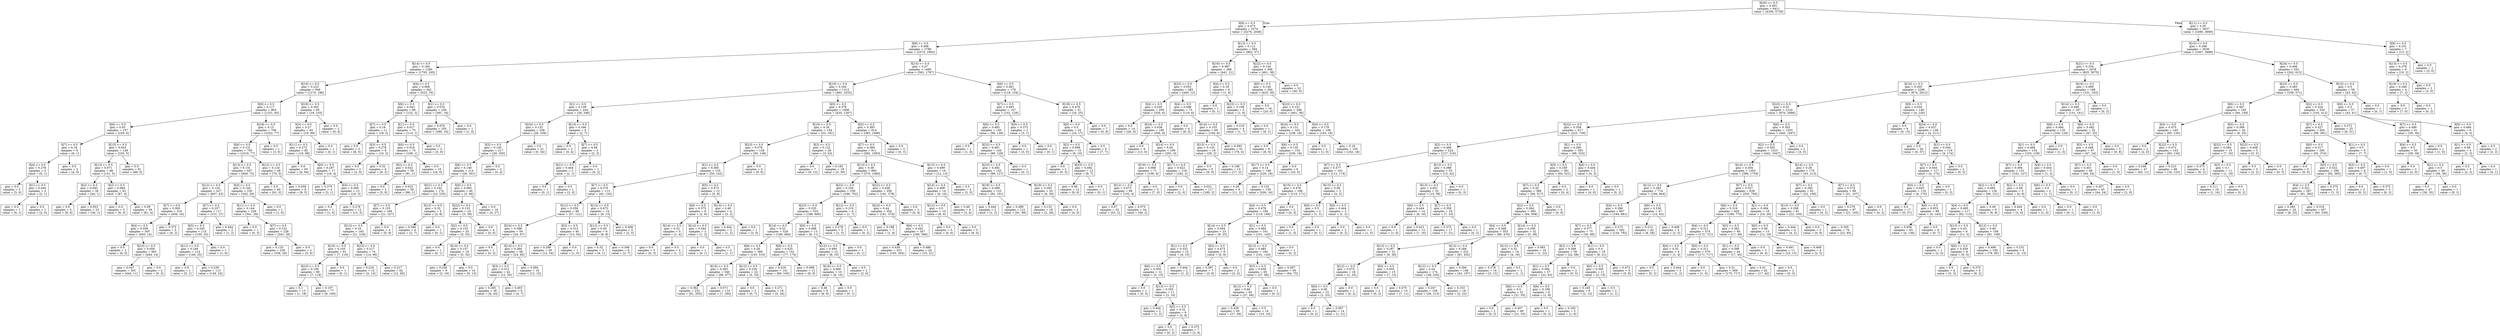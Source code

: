 digraph Tree {
node [shape=box] ;
0 [label="X[20] <= 0.5\ngini = 0.491\nsamples = 6411\nvalue = [4356, 5739]"] ;
1 [label="X[8] <= 0.5\ngini = 0.473\nsamples = 3374\nvalue = [3276, 2049]"] ;
0 -> 1 [labeldistance=2.5, labelangle=45, headlabel="True"] ;
2 [label="X[9] <= 0.5\ngini = 0.496\nsamples = 2780\nvalue = [2374, 1992]"] ;
1 -> 2 ;
3 [label="X[14] <= 0.5\ngini = 0.184\nsamples = 1290\nvalue = [1793, 205]"] ;
2 -> 3 ;
4 [label="X[16] <= 0.5\ngini = 0.223\nsamples = 948\nvalue = [1270, 186]"] ;
3 -> 4 ;
5 [label="X[0] <= 0.5\ngini = 0.117\nsamples = 863\nvalue = [1251, 83]"] ;
4 -> 5 ;
6 [label="X[6] <= 0.5\ngini = 0.05\nsamples = 157\nvalue = [229, 6]"] ;
5 -> 6 ;
7 [label="X[7] <= 0.5\ngini = 0.18\nsamples = 8\nvalue = [9, 1]"] ;
6 -> 7 ;
8 [label="X[4] <= 0.5\ngini = 0.278\nsamples = 5\nvalue = [5, 1]"] ;
7 -> 8 ;
9 [label="gini = 0.0\nsamples = 3\nvalue = [3, 0]"] ;
8 -> 9 ;
10 [label="X[1] <= 0.5\ngini = 0.444\nsamples = 2\nvalue = [2, 1]"] ;
8 -> 10 ;
11 [label="gini = 0.0\nsamples = 1\nvalue = [0, 1]"] ;
10 -> 11 ;
12 [label="gini = 0.0\nsamples = 1\nvalue = [2, 0]"] ;
10 -> 12 ;
13 [label="gini = 0.0\nsamples = 3\nvalue = [4, 0]"] ;
7 -> 13 ;
14 [label="X[15] <= 0.5\ngini = 0.043\nsamples = 149\nvalue = [220, 5]"] ;
6 -> 14 ;
15 [label="X[13] <= 0.5\ngini = 0.071\nsamples = 88\nvalue = [131, 5]"] ;
14 -> 15 ;
16 [label="X[2] <= 0.5\ngini = 0.043\nsamples = 26\nvalue = [44, 1]"] ;
15 -> 16 ;
17 [label="gini = 0.0\nsamples = 3\nvalue = [8, 0]"] ;
16 -> 17 ;
18 [label="gini = 0.053\nsamples = 23\nvalue = [36, 1]"] ;
16 -> 18 ;
19 [label="X[2] <= 0.5\ngini = 0.084\nsamples = 62\nvalue = [87, 4]"] ;
15 -> 19 ;
20 [label="gini = 0.0\nsamples = 3\nvalue = [6, 0]"] ;
19 -> 20 ;
21 [label="gini = 0.09\nsamples = 59\nvalue = [81, 4]"] ;
19 -> 21 ;
22 [label="gini = 0.0\nsamples = 61\nvalue = [89, 0]"] ;
14 -> 22 ;
23 [label="X[18] <= 0.5\ngini = 0.13\nsamples = 706\nvalue = [1022, 77]"] ;
5 -> 23 ;
24 [label="X[6] <= 0.5\ngini = 0.131\nsamples = 705\nvalue = [1019, 77]"] ;
23 -> 24 ;
25 [label="X[13] <= 0.5\ngini = 0.131\nsamples = 657\nvalue = [949, 72]"] ;
24 -> 25 ;
26 [label="X[12] <= 0.5\ngini = 0.124\nsamples = 427\nvalue = [607, 43]"] ;
25 -> 26 ;
27 [label="X[7] <= 0.5\ngini = 0.065\nsamples = 310\nvalue = [456, 16]"] ;
26 -> 27 ;
28 [label="X[4] <= 0.5\ngini = 0.059\nsamples = 305\nvalue = [450, 14]"] ;
27 -> 28 ;
29 [label="gini = 0.0\nsamples = 2\nvalue = [6, 0]"] ;
28 -> 29 ;
30 [label="X[10] <= 0.5\ngini = 0.059\nsamples = 303\nvalue = [444, 14]"] ;
28 -> 30 ;
31 [label="gini = 0.047\nsamples = 301\nvalue = [444, 11]"] ;
30 -> 31 ;
32 [label="gini = 0.0\nsamples = 2\nvalue = [0, 3]"] ;
30 -> 32 ;
33 [label="gini = 0.375\nsamples = 5\nvalue = [6, 2]"] ;
27 -> 33 ;
34 [label="X[7] <= 0.5\ngini = 0.257\nsamples = 117\nvalue = [151, 27]"] ;
26 -> 34 ;
35 [label="X[5] <= 0.5\ngini = 0.245\nsamples = 115\nvalue = [150, 25]"] ;
34 -> 35 ;
36 [label="X[11] <= 0.5\ngini = 0.246\nsamples = 114\nvalue = [149, 25]"] ;
35 -> 36 ;
37 [label="gini = 0.0\nsamples = 1\nvalue = [0, 1]"] ;
36 -> 37 ;
38 [label="gini = 0.239\nsamples = 113\nvalue = [149, 24]"] ;
36 -> 38 ;
39 [label="gini = 0.0\nsamples = 1\nvalue = [1, 0]"] ;
35 -> 39 ;
40 [label="gini = 0.444\nsamples = 2\nvalue = [1, 2]"] ;
34 -> 40 ;
41 [label="X[5] <= 0.5\ngini = 0.144\nsamples = 230\nvalue = [342, 29]"] ;
25 -> 41 ;
42 [label="X[11] <= 0.5\ngini = 0.144\nsamples = 229\nvalue = [341, 29]"] ;
41 -> 42 ;
43 [label="gini = 0.0\nsamples = 1\nvalue = [0, 3]"] ;
42 -> 43 ;
44 [label="X[7] <= 0.5\ngini = 0.132\nsamples = 228\nvalue = [341, 26]"] ;
42 -> 44 ;
45 [label="gini = 0.133\nsamples = 226\nvalue = [336, 26]"] ;
44 -> 45 ;
46 [label="gini = 0.0\nsamples = 2\nvalue = [5, 0]"] ;
44 -> 46 ;
47 [label="gini = 0.0\nsamples = 1\nvalue = [1, 0]"] ;
41 -> 47 ;
48 [label="X[12] <= 0.5\ngini = 0.124\nsamples = 48\nvalue = [70, 5]"] ;
24 -> 48 ;
49 [label="gini = 0.0\nsamples = 40\nvalue = [61, 0]"] ;
48 -> 49 ;
50 [label="gini = 0.459\nsamples = 8\nvalue = [9, 5]"] ;
48 -> 50 ;
51 [label="gini = 0.0\nsamples = 1\nvalue = [3, 0]"] ;
23 -> 51 ;
52 [label="X[18] <= 0.5\ngini = 0.263\nsamples = 85\nvalue = [19, 103]"] ;
4 -> 52 ;
53 [label="X[3] <= 0.5\ngini = 0.27\nsamples = 83\nvalue = [19, 99]"] ;
52 -> 53 ;
54 [label="X[11] <= 0.5\ngini = 0.272\nsamples = 82\nvalue = [19, 98]"] ;
53 -> 54 ;
55 [label="gini = 0.0\nsamples = 65\nvalue = [0, 94]"] ;
54 -> 55 ;
56 [label="X[0] <= 0.5\ngini = 0.287\nsamples = 17\nvalue = [19, 4]"] ;
54 -> 56 ;
57 [label="gini = 0.375\nsamples = 4\nvalue = [3, 1]"] ;
56 -> 57 ;
58 [label="X[4] <= 0.5\ngini = 0.266\nsamples = 13\nvalue = [16, 3]"] ;
56 -> 58 ;
59 [label="gini = 0.0\nsamples = 1\nvalue = [1, 0]"] ;
58 -> 59 ;
60 [label="gini = 0.278\nsamples = 12\nvalue = [15, 3]"] ;
58 -> 60 ;
61 [label="gini = 0.0\nsamples = 1\nvalue = [0, 1]"] ;
53 -> 61 ;
62 [label="gini = 0.0\nsamples = 2\nvalue = [0, 4]"] ;
52 -> 62 ;
63 [label="X[4] <= 0.5\ngini = 0.068\nsamples = 342\nvalue = [523, 19]"] ;
3 -> 63 ;
64 [label="X[6] <= 0.5\ngini = 0.043\nsamples = 86\nvalue = [132, 3]"] ;
63 -> 64 ;
65 [label="X[7] <= 0.5\ngini = 0.18\nsamples = 11\nvalue = [18, 2]"] ;
64 -> 65 ;
66 [label="gini = 0.0\nsamples = 3\nvalue = [8, 0]"] ;
65 -> 66 ;
67 [label="X[3] <= 0.5\ngini = 0.278\nsamples = 8\nvalue = [10, 2]"] ;
65 -> 67 ;
68 [label="gini = 0.0\nsamples = 2\nvalue = [2, 0]"] ;
67 -> 68 ;
69 [label="gini = 0.32\nsamples = 6\nvalue = [8, 2]"] ;
67 -> 69 ;
70 [label="X[1] <= 0.5\ngini = 0.017\nsamples = 75\nvalue = [114, 1]"] ;
64 -> 70 ;
71 [label="X[0] <= 0.5\ngini = 0.018\nsamples = 73\nvalue = [109, 1]"] ;
70 -> 71 ;
72 [label="X[2] <= 0.5\ngini = 0.022\nsamples = 58\nvalue = [91, 1]"] ;
71 -> 72 ;
73 [label="gini = 0.0\nsamples = 2\nvalue = [5, 0]"] ;
72 -> 73 ;
74 [label="gini = 0.023\nsamples = 56\nvalue = [86, 1]"] ;
72 -> 74 ;
75 [label="gini = 0.0\nsamples = 15\nvalue = [18, 0]"] ;
71 -> 75 ;
76 [label="gini = 0.0\nsamples = 2\nvalue = [5, 0]"] ;
70 -> 76 ;
77 [label="X[1] <= 0.5\ngini = 0.076\nsamples = 256\nvalue = [391, 16]"] ;
63 -> 77 ;
78 [label="gini = 0.076\nsamples = 255\nvalue = [390, 16]"] ;
77 -> 78 ;
79 [label="gini = 0.0\nsamples = 1\nvalue = [1, 0]"] ;
77 -> 79 ;
80 [label="X[15] <= 0.5\ngini = 0.37\nsamples = 1490\nvalue = [581, 1787]"] ;
2 -> 80 ;
81 [label="X[19] <= 0.5\ngini = 0.344\nsamples = 1312\nvalue = [463, 1633]"] ;
80 -> 81 ;
82 [label="X[1] <= 0.5\ngini = 0.139\nsamples = 244\nvalue = [28, 346]"] ;
81 -> 82 ;
83 [label="X[24] <= 0.5\ngini = 0.132\nsamples = 238\nvalue = [26, 339]"] ;
82 -> 83 ;
84 [label="X[5] <= 0.5\ngini = 0.145\nsamples = 217\nvalue = [26, 305]"] ;
83 -> 84 ;
85 [label="X[6] <= 0.5\ngini = 0.146\nsamples = 214\nvalue = [26, 301]"] ;
84 -> 85 ;
86 [label="X[21] <= 0.5\ngini = 0.162\nsamples = 174\nvalue = [23, 235]"] ;
85 -> 86 ;
87 [label="X[7] <= 0.5\ngini = 0.155\nsamples = 169\nvalue = [21, 227]"] ;
86 -> 87 ;
88 [label="X[13] <= 0.5\ngini = 0.16\nsamples = 165\nvalue = [21, 218]"] ;
87 -> 88 ;
89 [label="X[16] <= 0.5\ngini = 0.105\nsamples = 91\nvalue = [7, 119]"] ;
88 -> 89 ;
90 [label="X[23] <= 0.5\ngini = 0.106\nsamples = 90\nvalue = [7, 118]"] ;
89 -> 90 ;
91 [label="gini = 0.1\nsamples = 13\nvalue = [1, 18]"] ;
90 -> 91 ;
92 [label="gini = 0.107\nsamples = 77\nvalue = [6, 100]"] ;
90 -> 92 ;
93 [label="gini = 0.0\nsamples = 1\nvalue = [0, 1]"] ;
89 -> 93 ;
94 [label="X[23] <= 0.5\ngini = 0.217\nsamples = 74\nvalue = [14, 99]"] ;
88 -> 94 ;
95 [label="gini = 0.219\nsamples = 12\nvalue = [2, 14]"] ;
94 -> 95 ;
96 [label="gini = 0.217\nsamples = 62\nvalue = [12, 85]"] ;
94 -> 96 ;
97 [label="gini = 0.0\nsamples = 4\nvalue = [0, 9]"] ;
87 -> 97 ;
98 [label="X[13] <= 0.5\ngini = 0.32\nsamples = 5\nvalue = [2, 8]"] ;
86 -> 98 ;
99 [label="gini = 0.346\nsamples = 4\nvalue = [2, 7]"] ;
98 -> 99 ;
100 [label="gini = 0.0\nsamples = 1\nvalue = [0, 1]"] ;
98 -> 100 ;
101 [label="X[0] <= 0.5\ngini = 0.083\nsamples = 40\nvalue = [3, 66]"] ;
85 -> 101 ;
102 [label="X[22] <= 0.5\ngini = 0.133\nsamples = 24\nvalue = [3, 39]"] ;
101 -> 102 ;
103 [label="X[2] <= 0.5\ngini = 0.153\nsamples = 20\nvalue = [3, 33]"] ;
102 -> 103 ;
104 [label="gini = 0.0\nsamples = 1\nvalue = [0, 1]"] ;
103 -> 104 ;
105 [label="X[14] <= 0.5\ngini = 0.157\nsamples = 19\nvalue = [3, 32]"] ;
103 -> 105 ;
106 [label="gini = 0.236\nsamples = 9\nvalue = [3, 19]"] ;
105 -> 106 ;
107 [label="gini = 0.0\nsamples = 10\nvalue = [0, 13]"] ;
105 -> 107 ;
108 [label="gini = 0.0\nsamples = 4\nvalue = [0, 6]"] ;
102 -> 108 ;
109 [label="gini = 0.0\nsamples = 16\nvalue = [0, 27]"] ;
101 -> 109 ;
110 [label="gini = 0.0\nsamples = 3\nvalue = [0, 4]"] ;
84 -> 110 ;
111 [label="gini = 0.0\nsamples = 21\nvalue = [0, 34]"] ;
83 -> 111 ;
112 [label="X[13] <= 0.5\ngini = 0.346\nsamples = 6\nvalue = [2, 7]"] ;
82 -> 112 ;
113 [label="gini = 0.0\nsamples = 3\nvalue = [0, 4]"] ;
112 -> 113 ;
114 [label="X[7] <= 0.5\ngini = 0.48\nsamples = 3\nvalue = [2, 3]"] ;
112 -> 114 ;
115 [label="X[21] <= 0.5\ngini = 0.444\nsamples = 2\nvalue = [2, 1]"] ;
114 -> 115 ;
116 [label="gini = 0.0\nsamples = 1\nvalue = [0, 1]"] ;
115 -> 116 ;
117 [label="gini = 0.0\nsamples = 1\nvalue = [2, 0]"] ;
115 -> 117 ;
118 [label="gini = 0.0\nsamples = 1\nvalue = [0, 2]"] ;
114 -> 118 ;
119 [label="X[0] <= 0.5\ngini = 0.378\nsamples = 1068\nvalue = [435, 1287]"] ;
81 -> 119 ;
120 [label="X[16] <= 0.5\ngini = 0.34\nsamples = 154\nvalue = [53, 191]"] ;
119 -> 120 ;
121 [label="X[23] <= 0.5\ngini = 0.378\nsamples = 128\nvalue = [50, 148]"] ;
120 -> 121 ;
122 [label="X[1] <= 0.5\ngini = 0.385\nsamples = 125\nvalue = [50, 142]"] ;
121 -> 122 ;
123 [label="X[7] <= 0.5\ngini = 0.376\nsamples = 113\nvalue = [45, 134]"] ;
122 -> 123 ;
124 [label="X[12] <= 0.5\ngini = 0.359\nsamples = 99\nvalue = [37, 121]"] ;
123 -> 124 ;
125 [label="X[24] <= 0.5\ngini = 0.388\nsamples = 59\nvalue = [24, 67]"] ;
124 -> 125 ;
126 [label="gini = 0.0\nsamples = 1\nvalue = [0, 2]"] ;
125 -> 126 ;
127 [label="X[14] <= 0.5\ngini = 0.394\nsamples = 58\nvalue = [24, 65]"] ;
125 -> 127 ;
128 [label="X[3] <= 0.5\ngini = 0.312\nsamples = 42\nvalue = [12, 50]"] ;
127 -> 128 ;
129 [label="gini = 0.265\nsamples = 36\nvalue = [8, 43]"] ;
128 -> 129 ;
130 [label="gini = 0.463\nsamples = 6\nvalue = [4, 7]"] ;
128 -> 130 ;
131 [label="gini = 0.494\nsamples = 16\nvalue = [12, 15]"] ;
127 -> 131 ;
132 [label="X[3] <= 0.5\ngini = 0.313\nsamples = 40\nvalue = [13, 54]"] ;
124 -> 132 ;
133 [label="gini = 0.298\nsamples = 39\nvalue = [12, 54]"] ;
132 -> 133 ;
134 [label="gini = 0.0\nsamples = 1\nvalue = [1, 0]"] ;
132 -> 134 ;
135 [label="X[13] <= 0.5\ngini = 0.472\nsamples = 14\nvalue = [8, 13]"] ;
123 -> 135 ;
136 [label="X[12] <= 0.5\ngini = 0.49\nsamples = 9\nvalue = [6, 8]"] ;
135 -> 136 ;
137 [label="gini = 0.32\nsamples = 3\nvalue = [4, 1]"] ;
136 -> 137 ;
138 [label="gini = 0.346\nsamples = 6\nvalue = [2, 7]"] ;
136 -> 138 ;
139 [label="gini = 0.408\nsamples = 5\nvalue = [2, 5]"] ;
135 -> 139 ;
140 [label="X[5] <= 0.5\ngini = 0.473\nsamples = 12\nvalue = [5, 8]"] ;
122 -> 140 ;
141 [label="X[6] <= 0.5\ngini = 0.375\nsamples = 8\nvalue = [2, 6]"] ;
140 -> 141 ;
142 [label="X[14] <= 0.5\ngini = 0.32\nsamples = 5\nvalue = [1, 4]"] ;
141 -> 142 ;
143 [label="gini = 0.0\nsamples = 3\nvalue = [0, 3]"] ;
142 -> 143 ;
144 [label="gini = 0.5\nsamples = 2\nvalue = [1, 1]"] ;
142 -> 144 ;
145 [label="X[14] <= 0.5\ngini = 0.444\nsamples = 3\nvalue = [1, 2]"] ;
141 -> 145 ;
146 [label="gini = 0.0\nsamples = 1\nvalue = [0, 1]"] ;
145 -> 146 ;
147 [label="gini = 0.5\nsamples = 2\nvalue = [1, 1]"] ;
145 -> 147 ;
148 [label="X[13] <= 0.5\ngini = 0.48\nsamples = 4\nvalue = [3, 2]"] ;
140 -> 148 ;
149 [label="gini = 0.444\nsamples = 3\nvalue = [1, 2]"] ;
148 -> 149 ;
150 [label="gini = 0.0\nsamples = 1\nvalue = [2, 0]"] ;
148 -> 150 ;
151 [label="gini = 0.0\nsamples = 3\nvalue = [0, 6]"] ;
121 -> 151 ;
152 [label="X[2] <= 0.5\ngini = 0.122\nsamples = 26\nvalue = [3, 43]"] ;
120 -> 152 ;
153 [label="gini = 0.0\nsamples = 7\nvalue = [0, 13]"] ;
152 -> 153 ;
154 [label="gini = 0.165\nsamples = 19\nvalue = [3, 30]"] ;
152 -> 154 ;
155 [label="X[5] <= 0.5\ngini = 0.383\nsamples = 914\nvalue = [382, 1096]"] ;
119 -> 155 ;
156 [label="X[7] <= 0.5\ngini = 0.384\nsamples = 911\nvalue = [382, 1093]"] ;
155 -> 156 ;
157 [label="X[13] <= 0.5\ngini = 0.38\nsamples = 895\nvalue = [370, 1080]"] ;
156 -> 157 ;
158 [label="X[22] <= 0.5\ngini = 0.334\nsamples = 539\nvalue = [189, 702]"] ;
157 -> 158 ;
159 [label="X[23] <= 0.5\ngini = 0.335\nsamples = 533\nvalue = [188, 695]"] ;
158 -> 159 ;
160 [label="X[14] <= 0.5\ngini = 0.33\nsamples = 520\nvalue = [180, 684]"] ;
159 -> 160 ;
161 [label="X[6] <= 0.5\ngini = 0.28\nsamples = 368\nvalue = [103, 510]"] ;
160 -> 161 ;
162 [label="X[16] <= 0.5\ngini = 0.283\nsamples = 346\nvalue = [98, 477]"] ;
161 -> 162 ;
163 [label="gini = 0.362\nsamples = 232\nvalue = [91, 293]"] ;
162 -> 163 ;
164 [label="gini = 0.071\nsamples = 114\nvalue = [7, 184]"] ;
162 -> 164 ;
165 [label="X[12] <= 0.5\ngini = 0.229\nsamples = 22\nvalue = [5, 33]"] ;
161 -> 165 ;
166 [label="gini = 0.0\nsamples = 3\nvalue = [0, 7]"] ;
165 -> 166 ;
167 [label="gini = 0.271\nsamples = 19\nvalue = [5, 26]"] ;
165 -> 167 ;
168 [label="X[6] <= 0.5\ngini = 0.425\nsamples = 152\nvalue = [77, 174]"] ;
160 -> 168 ;
169 [label="gini = 0.416\nsamples = 141\nvalue = [69, 165]"] ;
168 -> 169 ;
170 [label="gini = 0.498\nsamples = 11\nvalue = [8, 9]"] ;
168 -> 170 ;
171 [label="X[6] <= 0.5\ngini = 0.488\nsamples = 13\nvalue = [8, 11]"] ;
159 -> 171 ;
172 [label="X[12] <= 0.5\ngini = 0.494\nsamples = 12\nvalue = [8, 10]"] ;
171 -> 172 ;
173 [label="X[16] <= 0.5\ngini = 0.469\nsamples = 10\nvalue = [6, 10]"] ;
172 -> 173 ;
174 [label="gini = 0.48\nsamples = 9\nvalue = [6, 9]"] ;
173 -> 174 ;
175 [label="gini = 0.0\nsamples = 1\nvalue = [0, 1]"] ;
173 -> 175 ;
176 [label="gini = 0.0\nsamples = 2\nvalue = [2, 0]"] ;
172 -> 176 ;
177 [label="gini = 0.0\nsamples = 1\nvalue = [0, 1]"] ;
171 -> 177 ;
178 [label="X[12] <= 0.5\ngini = 0.219\nsamples = 6\nvalue = [1, 7]"] ;
158 -> 178 ;
179 [label="gini = 0.278\nsamples = 5\nvalue = [1, 5]"] ;
178 -> 179 ;
180 [label="gini = 0.0\nsamples = 1\nvalue = [0, 2]"] ;
178 -> 180 ;
181 [label="X[22] <= 0.5\ngini = 0.438\nsamples = 356\nvalue = [181, 378]"] ;
157 -> 181 ;
182 [label="X[24] <= 0.5\ngini = 0.44\nsamples = 354\nvalue = [181, 374]"] ;
181 -> 182 ;
183 [label="gini = 0.198\nsamples = 7\nvalue = [1, 8]"] ;
182 -> 183 ;
184 [label="X[6] <= 0.5\ngini = 0.442\nsamples = 347\nvalue = [180, 366]"] ;
182 -> 184 ;
185 [label="gini = 0.438\nsamples = 323\nvalue = [165, 345]"] ;
184 -> 185 ;
186 [label="gini = 0.486\nsamples = 24\nvalue = [15, 21]"] ;
184 -> 186 ;
187 [label="gini = 0.0\nsamples = 2\nvalue = [0, 4]"] ;
181 -> 187 ;
188 [label="X[13] <= 0.5\ngini = 0.499\nsamples = 16\nvalue = [12, 13]"] ;
156 -> 188 ;
189 [label="X[14] <= 0.5\ngini = 0.499\nsamples = 14\nvalue = [9, 10]"] ;
188 -> 189 ;
190 [label="X[12] <= 0.5\ngini = 0.5\nsamples = 10\nvalue = [6, 6]"] ;
189 -> 190 ;
191 [label="gini = 0.0\nsamples = 5\nvalue = [0, 6]"] ;
190 -> 191 ;
192 [label="gini = 0.0\nsamples = 5\nvalue = [6, 0]"] ;
190 -> 192 ;
193 [label="gini = 0.49\nsamples = 4\nvalue = [3, 4]"] ;
189 -> 193 ;
194 [label="gini = 0.5\nsamples = 2\nvalue = [3, 3]"] ;
188 -> 194 ;
195 [label="gini = 0.0\nsamples = 3\nvalue = [0, 3]"] ;
155 -> 195 ;
196 [label="X[6] <= 0.5\ngini = 0.491\nsamples = 178\nvalue = [118, 154]"] ;
80 -> 196 ;
197 [label="X[7] <= 0.5\ngini = 0.493\nsamples = 147\nvalue = [102, 129]"] ;
196 -> 197 ;
198 [label="X[0] <= 0.5\ngini = 0.492\nsamples = 145\nvalue = [99, 128]"] ;
197 -> 198 ;
199 [label="gini = 0.0\nsamples = 1\nvalue = [1, 0]"] ;
198 -> 199 ;
200 [label="X[22] <= 0.5\ngini = 0.491\nsamples = 144\nvalue = [98, 128]"] ;
198 -> 200 ;
201 [label="X[23] <= 0.5\ngini = 0.492\nsamples = 143\nvalue = [98, 127]"] ;
200 -> 201 ;
202 [label="X[19] <= 0.5\ngini = 0.499\nsamples = 123\nvalue = [92, 101]"] ;
201 -> 202 ;
203 [label="gini = 0.444\nsamples = 2\nvalue = [1, 2]"] ;
202 -> 203 ;
204 [label="gini = 0.499\nsamples = 121\nvalue = [91, 99]"] ;
202 -> 204 ;
205 [label="X[19] <= 0.5\ngini = 0.305\nsamples = 20\nvalue = [6, 26]"] ;
201 -> 205 ;
206 [label="gini = 0.133\nsamples = 18\nvalue = [2, 26]"] ;
205 -> 206 ;
207 [label="gini = 0.0\nsamples = 2\nvalue = [4, 0]"] ;
205 -> 207 ;
208 [label="gini = 0.0\nsamples = 1\nvalue = [0, 1]"] ;
200 -> 208 ;
209 [label="X[0] <= 0.5\ngini = 0.375\nsamples = 2\nvalue = [3, 1]"] ;
197 -> 209 ;
210 [label="gini = 0.0\nsamples = 1\nvalue = [3, 0]"] ;
209 -> 210 ;
211 [label="gini = 0.0\nsamples = 1\nvalue = [0, 1]"] ;
209 -> 211 ;
212 [label="X[18] <= 0.5\ngini = 0.476\nsamples = 31\nvalue = [16, 25]"] ;
196 -> 212 ;
213 [label="X[0] <= 0.5\ngini = 0.5\nsamples = 24\nvalue = [16, 17]"] ;
212 -> 213 ;
214 [label="X[2] <= 0.5\ngini = 0.499\nsamples = 15\nvalue = [9, 10]"] ;
213 -> 214 ;
215 [label="gini = 0.0\nsamples = 2\nvalue = [0, 3]"] ;
214 -> 215 ;
216 [label="X[23] <= 0.5\ngini = 0.492\nsamples = 13\nvalue = [9, 7]"] ;
214 -> 216 ;
217 [label="gini = 0.48\nsamples = 12\nvalue = [9, 6]"] ;
216 -> 217 ;
218 [label="gini = 0.0\nsamples = 1\nvalue = [0, 1]"] ;
216 -> 218 ;
219 [label="gini = 0.5\nsamples = 9\nvalue = [7, 7]"] ;
213 -> 219 ;
220 [label="gini = 0.0\nsamples = 7\nvalue = [0, 8]"] ;
212 -> 220 ;
221 [label="X[13] <= 0.5\ngini = 0.112\nsamples = 594\nvalue = [902, 57]"] ;
1 -> 221 ;
222 [label="X[16] <= 0.5\ngini = 0.087\nsamples = 288\nvalue = [441, 21]"] ;
221 -> 222 ;
223 [label="X[23] <= 0.5\ngini = 0.052\nsamples = 282\nvalue = [440, 12]"] ;
222 -> 223 ;
224 [label="X[4] <= 0.5\ngini = 0.035\nsamples = 209\nvalue = [330, 6]"] ;
223 -> 224 ;
225 [label="gini = 0.0\nsamples = 14\nvalue = [26, 0]"] ;
224 -> 225 ;
226 [label="X[24] <= 0.5\ngini = 0.038\nsamples = 195\nvalue = [304, 6]"] ;
224 -> 226 ;
227 [label="gini = 0.0\nsamples = 6\nvalue = [13, 0]"] ;
226 -> 227 ;
228 [label="X[14] <= 0.5\ngini = 0.04\nsamples = 189\nvalue = [291, 6]"] ;
226 -> 228 ;
229 [label="X[19] <= 0.5\ngini = 0.068\nsamples = 71\nvalue = [109, 4]"] ;
228 -> 229 ;
230 [label="X[12] <= 0.5\ngini = 0.073\nsamples = 66\nvalue = [102, 4]"] ;
229 -> 230 ;
231 [label="gini = 0.07\nsamples = 32\nvalue = [53, 2]"] ;
230 -> 231 ;
232 [label="gini = 0.075\nsamples = 34\nvalue = [49, 2]"] ;
230 -> 232 ;
233 [label="gini = 0.0\nsamples = 5\nvalue = [7, 0]"] ;
229 -> 233 ;
234 [label="X[17] <= 0.5\ngini = 0.022\nsamples = 118\nvalue = [182, 2]"] ;
228 -> 234 ;
235 [label="gini = 0.0\nsamples = 1\nvalue = [2, 0]"] ;
234 -> 235 ;
236 [label="gini = 0.022\nsamples = 117\nvalue = [180, 2]"] ;
234 -> 236 ;
237 [label="X[4] <= 0.5\ngini = 0.098\nsamples = 73\nvalue = [110, 6]"] ;
223 -> 237 ;
238 [label="gini = 0.0\nsamples = 4\nvalue = [6, 0]"] ;
237 -> 238 ;
239 [label="X[14] <= 0.5\ngini = 0.103\nsamples = 69\nvalue = [104, 6]"] ;
237 -> 239 ;
240 [label="X[15] <= 0.5\ngini = 0.133\nsamples = 18\nvalue = [26, 2]"] ;
239 -> 240 ;
241 [label="gini = 0.0\nsamples = 5\nvalue = [9, 0]"] ;
240 -> 241 ;
242 [label="gini = 0.188\nsamples = 13\nvalue = [17, 2]"] ;
240 -> 242 ;
243 [label="gini = 0.093\nsamples = 51\nvalue = [78, 4]"] ;
239 -> 243 ;
244 [label="X[4] <= 0.5\ngini = 0.18\nsamples = 6\nvalue = [1, 9]"] ;
222 -> 244 ;
245 [label="gini = 0.0\nsamples = 1\nvalue = [0, 1]"] ;
244 -> 245 ;
246 [label="X[23] <= 0.5\ngini = 0.198\nsamples = 5\nvalue = [1, 8]"] ;
244 -> 246 ;
247 [label="gini = 0.219\nsamples = 4\nvalue = [1, 7]"] ;
246 -> 247 ;
248 [label="gini = 0.0\nsamples = 1\nvalue = [0, 1]"] ;
246 -> 248 ;
249 [label="X[22] <= 0.5\ngini = 0.134\nsamples = 306\nvalue = [461, 36]"] ;
221 -> 249 ;
250 [label="X[0] <= 0.5\ngini = 0.144\nsamples = 284\nvalue = [425, 36]"] ;
249 -> 250 ;
251 [label="gini = 0.0\nsamples = 16\nvalue = [24, 0]"] ;
250 -> 251 ;
252 [label="X[23] <= 0.5\ngini = 0.151\nsamples = 268\nvalue = [401, 36]"] ;
250 -> 252 ;
253 [label="X[24] <= 0.5\ngini = 0.131\nsamples = 162\nvalue = [238, 18]"] ;
252 -> 253 ;
254 [label="gini = 0.0\nsamples = 8\nvalue = [8, 0]"] ;
253 -> 254 ;
255 [label="X[6] <= 0.5\ngini = 0.135\nsamples = 154\nvalue = [230, 18]"] ;
253 -> 255 ;
256 [label="X[17] <= 0.5\ngini = 0.14\nsamples = 148\nvalue = [220, 18]"] ;
255 -> 256 ;
257 [label="gini = 0.26\nsamples = 9\nvalue = [11, 2]"] ;
256 -> 257 ;
258 [label="gini = 0.132\nsamples = 139\nvalue = [209, 16]"] ;
256 -> 258 ;
259 [label="gini = 0.0\nsamples = 6\nvalue = [10, 0]"] ;
255 -> 259 ;
260 [label="X[4] <= 0.5\ngini = 0.179\nsamples = 106\nvalue = [163, 18]"] ;
252 -> 260 ;
261 [label="gini = 0.0\nsamples = 1\nvalue = [1, 0]"] ;
260 -> 261 ;
262 [label="gini = 0.18\nsamples = 105\nvalue = [162, 18]"] ;
260 -> 262 ;
263 [label="gini = 0.0\nsamples = 22\nvalue = [36, 0]"] ;
249 -> 263 ;
264 [label="X[11] <= 0.5\ngini = 0.35\nsamples = 3037\nvalue = [1080, 3690]"] ;
0 -> 264 [labeldistance=2.5, labelangle=-45, headlabel="False"] ;
265 [label="X[15] <= 0.5\ngini = 0.348\nsamples = 3030\nvalue = [1067, 3688]"] ;
264 -> 265 ;
266 [label="X[21] <= 0.5\ngini = 0.334\nsamples = 2478\nvalue = [825, 3075]"] ;
265 -> 266 ;
267 [label="X[16] <= 0.5\ngini = 0.305\nsamples = 2290\nvalue = [674, 2912]"] ;
266 -> 267 ;
268 [label="X[23] <= 0.5\ngini = 0.32\nsamples = 2142\nvalue = [670, 2686]"] ;
267 -> 268 ;
269 [label="X[22] <= 0.5\ngini = 0.358\nsamples = 617\nvalue = [225, 739]"] ;
268 -> 269 ;
270 [label="X[2] <= 0.5\ngini = 0.466\nsamples = 224\nvalue = [127, 216]"] ;
269 -> 270 ;
271 [label="X[7] <= 0.5\ngini = 0.477\nsamples = 191\nvalue = [112, 174]"] ;
270 -> 271 ;
272 [label="X[10] <= 0.5\ngini = 0.476\nsamples = 186\nvalue = [110, 171]"] ;
271 -> 272 ;
273 [label="X[4] <= 0.5\ngini = 0.478\nsamples = 184\nvalue = [110, 168]"] ;
272 -> 273 ;
274 [label="X[14] <= 0.5\ngini = 0.404\nsamples = 23\nvalue = [9, 23]"] ;
273 -> 274 ;
275 [label="X[1] <= 0.5\ngini = 0.332\nsamples = 14\nvalue = [4, 15]"] ;
274 -> 275 ;
276 [label="X[6] <= 0.5\ngini = 0.305\nsamples = 12\nvalue = [3, 13]"] ;
275 -> 276 ;
277 [label="gini = 0.0\nsamples = 1\nvalue = [0, 3]"] ;
276 -> 277 ;
278 [label="X[13] <= 0.5\ngini = 0.355\nsamples = 11\nvalue = [3, 10]"] ;
276 -> 278 ;
279 [label="gini = 0.444\nsamples = 2\nvalue = [1, 2]"] ;
278 -> 279 ;
280 [label="X[0] <= 0.5\ngini = 0.32\nsamples = 9\nvalue = [2, 8]"] ;
278 -> 280 ;
281 [label="gini = 0.0\nsamples = 2\nvalue = [0, 2]"] ;
280 -> 281 ;
282 [label="gini = 0.375\nsamples = 7\nvalue = [2, 6]"] ;
280 -> 282 ;
283 [label="gini = 0.444\nsamples = 2\nvalue = [1, 2]"] ;
275 -> 283 ;
284 [label="X[5] <= 0.5\ngini = 0.473\nsamples = 9\nvalue = [5, 8]"] ;
274 -> 284 ;
285 [label="gini = 0.397\nsamples = 7\nvalue = [3, 8]"] ;
284 -> 285 ;
286 [label="gini = 0.0\nsamples = 2\nvalue = [2, 0]"] ;
284 -> 286 ;
287 [label="X[1] <= 0.5\ngini = 0.484\nsamples = 161\nvalue = [101, 145]"] ;
273 -> 287 ;
288 [label="X[13] <= 0.5\ngini = 0.485\nsamples = 160\nvalue = [101, 143]"] ;
287 -> 288 ;
289 [label="X[3] <= 0.5\ngini = 0.456\nsamples = 65\nvalue = [37, 68]"] ;
288 -> 289 ;
290 [label="X[12] <= 0.5\ngini = 0.46\nsamples = 64\nvalue = [37, 66]"] ;
289 -> 290 ;
291 [label="gini = 0.439\nsamples = 50\nvalue = [27, 56]"] ;
290 -> 291 ;
292 [label="gini = 0.5\nsamples = 14\nvalue = [10, 10]"] ;
290 -> 292 ;
293 [label="gini = 0.0\nsamples = 1\nvalue = [0, 2]"] ;
289 -> 293 ;
294 [label="gini = 0.497\nsamples = 95\nvalue = [64, 75]"] ;
288 -> 294 ;
295 [label="gini = 0.0\nsamples = 1\nvalue = [0, 2]"] ;
287 -> 295 ;
296 [label="gini = 0.0\nsamples = 2\nvalue = [0, 3]"] ;
272 -> 296 ;
297 [label="X[13] <= 0.5\ngini = 0.48\nsamples = 5\nvalue = [2, 3]"] ;
271 -> 297 ;
298 [label="X[0] <= 0.5\ngini = 0.5\nsamples = 2\nvalue = [1, 1]"] ;
297 -> 298 ;
299 [label="gini = 0.0\nsamples = 1\nvalue = [1, 0]"] ;
298 -> 299 ;
300 [label="gini = 0.0\nsamples = 1\nvalue = [0, 1]"] ;
298 -> 300 ;
301 [label="X[0] <= 0.5\ngini = 0.444\nsamples = 3\nvalue = [1, 2]"] ;
297 -> 301 ;
302 [label="gini = 0.0\nsamples = 2\nvalue = [0, 2]"] ;
301 -> 302 ;
303 [label="gini = 0.0\nsamples = 1\nvalue = [1, 0]"] ;
301 -> 303 ;
304 [label="X[12] <= 0.5\ngini = 0.388\nsamples = 33\nvalue = [15, 42]"] ;
270 -> 304 ;
305 [label="X[13] <= 0.5\ngini = 0.401\nsamples = 32\nvalue = [15, 39]"] ;
304 -> 305 ;
306 [label="X[6] <= 0.5\ngini = 0.444\nsamples = 14\nvalue = [8, 16]"] ;
305 -> 306 ;
307 [label="gini = 0.0\nsamples = 1\nvalue = [1, 0]"] ;
306 -> 307 ;
308 [label="gini = 0.423\nsamples = 13\nvalue = [7, 16]"] ;
306 -> 308 ;
309 [label="X[7] <= 0.5\ngini = 0.358\nsamples = 18\nvalue = [7, 23]"] ;
305 -> 309 ;
310 [label="gini = 0.375\nsamples = 17\nvalue = [7, 21]"] ;
309 -> 310 ;
311 [label="gini = 0.0\nsamples = 1\nvalue = [0, 2]"] ;
309 -> 311 ;
312 [label="gini = 0.0\nsamples = 1\nvalue = [0, 3]"] ;
304 -> 312 ;
313 [label="X[1] <= 0.5\ngini = 0.266\nsamples = 393\nvalue = [98, 523]"] ;
269 -> 313 ;
314 [label="X[5] <= 0.5\ngini = 0.259\nsamples = 391\nvalue = [94, 521]"] ;
313 -> 314 ;
315 [label="X[7] <= 0.5\ngini = 0.26\nsamples = 389\nvalue = [94, 517]"] ;
314 -> 315 ;
316 [label="X[2] <= 0.5\ngini = 0.264\nsamples = 385\nvalue = [94, 508]"] ;
315 -> 316 ;
317 [label="X[4] <= 0.5\ngini = 0.268\nsamples = 353\nvalue = [89, 470]"] ;
316 -> 317 ;
318 [label="X[13] <= 0.5\ngini = 0.287\nsamples = 31\nvalue = [8, 38]"] ;
317 -> 318 ;
319 [label="X[12] <= 0.5\ngini = 0.074\nsamples = 16\nvalue = [1, 25]"] ;
318 -> 319 ;
320 [label="X[0] <= 0.5\ngini = 0.08\nsamples = 15\nvalue = [1, 23]"] ;
319 -> 320 ;
321 [label="gini = 0.0\nsamples = 1\nvalue = [0, 2]"] ;
320 -> 321 ;
322 [label="gini = 0.087\nsamples = 14\nvalue = [1, 21]"] ;
320 -> 322 ;
323 [label="gini = 0.0\nsamples = 1\nvalue = [0, 2]"] ;
319 -> 323 ;
324 [label="X[0] <= 0.5\ngini = 0.455\nsamples = 15\nvalue = [7, 13]"] ;
318 -> 324 ;
325 [label="gini = 0.0\nsamples = 2\nvalue = [0, 2]"] ;
324 -> 325 ;
326 [label="gini = 0.475\nsamples = 13\nvalue = [7, 11]"] ;
324 -> 326 ;
327 [label="X[13] <= 0.5\ngini = 0.266\nsamples = 322\nvalue = [81, 432]"] ;
317 -> 327 ;
328 [label="X[12] <= 0.5\ngini = 0.24\nsamples = 174\nvalue = [38, 235]"] ;
327 -> 328 ;
329 [label="gini = 0.247\nsamples = 156\nvalue = [36, 213]"] ;
328 -> 329 ;
330 [label="gini = 0.153\nsamples = 18\nvalue = [2, 22]"] ;
328 -> 330 ;
331 [label="gini = 0.294\nsamples = 148\nvalue = [43, 197]"] ;
327 -> 331 ;
332 [label="X[14] <= 0.5\ngini = 0.206\nsamples = 32\nvalue = [5, 38]"] ;
316 -> 332 ;
333 [label="X[12] <= 0.5\ngini = 0.32\nsamples = 16\nvalue = [4, 16]"] ;
332 -> 333 ;
334 [label="gini = 0.278\nsamples = 14\nvalue = [3, 15]"] ;
333 -> 334 ;
335 [label="gini = 0.5\nsamples = 2\nvalue = [1, 1]"] ;
333 -> 335 ;
336 [label="gini = 0.083\nsamples = 16\nvalue = [1, 22]"] ;
332 -> 336 ;
337 [label="gini = 0.0\nsamples = 4\nvalue = [0, 9]"] ;
315 -> 337 ;
338 [label="gini = 0.0\nsamples = 2\nvalue = [0, 4]"] ;
314 -> 338 ;
339 [label="X[6] <= 0.5\ngini = 0.444\nsamples = 2\nvalue = [4, 2]"] ;
313 -> 339 ;
340 [label="gini = 0.0\nsamples = 1\nvalue = [4, 0]"] ;
339 -> 340 ;
341 [label="gini = 0.0\nsamples = 1\nvalue = [0, 2]"] ;
339 -> 341 ;
342 [label="X[8] <= 0.5\ngini = 0.303\nsamples = 1525\nvalue = [445, 1947]"] ;
268 -> 342 ;
343 [label="X[2] <= 0.5\ngini = 0.302\nsamples = 1523\nvalue = [442, 1947]"] ;
342 -> 343 ;
344 [label="X[14] <= 0.5\ngini = 0.304\nsamples = 1353\nvalue = [399, 1734]"] ;
343 -> 344 ;
345 [label="X[12] <= 0.5\ngini = 0.283\nsamples = 714\nvalue = [194, 944]"] ;
344 -> 345 ;
346 [label="X[4] <= 0.5\ngini = 0.286\nsamples = 667\nvalue = [184, 881]"] ;
345 -> 346 ;
347 [label="X[7] <= 0.5\ngini = 0.377\nsamples = 75\nvalue = [30, 89]"] ;
346 -> 347 ;
348 [label="X[3] <= 0.5\ngini = 0.369\nsamples = 59\nvalue = [22, 68]"] ;
347 -> 348 ;
349 [label="X[1] <= 0.5\ngini = 0.384\nsamples = 57\nvalue = [22, 63]"] ;
348 -> 349 ;
350 [label="X[6] <= 0.5\ngini = 0.4\nsamples = 51\nvalue = [21, 55]"] ;
349 -> 350 ;
351 [label="gini = 0.0\nsamples = 2\nvalue = [0, 2]"] ;
350 -> 351 ;
352 [label="gini = 0.407\nsamples = 49\nvalue = [21, 53]"] ;
350 -> 352 ;
353 [label="X[6] <= 0.5\ngini = 0.198\nsamples = 6\nvalue = [1, 8]"] ;
349 -> 353 ;
354 [label="gini = 0.0\nsamples = 1\nvalue = [0, 2]"] ;
353 -> 354 ;
355 [label="gini = 0.245\nsamples = 5\nvalue = [1, 6]"] ;
353 -> 355 ;
356 [label="gini = 0.0\nsamples = 2\nvalue = [0, 5]"] ;
348 -> 356 ;
357 [label="X[1] <= 0.5\ngini = 0.4\nsamples = 16\nvalue = [8, 21]"] ;
347 -> 357 ;
358 [label="X[0] <= 0.5\ngini = 0.305\nsamples = 11\nvalue = [3, 13]"] ;
357 -> 358 ;
359 [label="gini = 0.245\nsamples = 9\nvalue = [2, 12]"] ;
358 -> 359 ;
360 [label="gini = 0.5\nsamples = 2\nvalue = [1, 1]"] ;
358 -> 360 ;
361 [label="gini = 0.473\nsamples = 5\nvalue = [5, 8]"] ;
357 -> 361 ;
362 [label="gini = 0.273\nsamples = 592\nvalue = [154, 792]"] ;
346 -> 362 ;
363 [label="X[6] <= 0.5\ngini = 0.236\nsamples = 47\nvalue = [10, 63]"] ;
345 -> 363 ;
364 [label="gini = 0.213\nsamples = 42\nvalue = [8, 58]"] ;
363 -> 364 ;
365 [label="gini = 0.408\nsamples = 5\nvalue = [2, 5]"] ;
363 -> 365 ;
366 [label="X[7] <= 0.5\ngini = 0.327\nsamples = 639\nvalue = [205, 790]"] ;
344 -> 366 ;
367 [label="X[6] <= 0.5\ngini = 0.316\nsamples = 620\nvalue = [189, 770]"] ;
366 -> 367 ;
368 [label="X[4] <= 0.5\ngini = 0.311\nsamples = 574\nvalue = [172, 721]"] ;
367 -> 368 ;
369 [label="X[0] <= 0.5\ngini = 0.32\nsamples = 4\nvalue = [1, 4]"] ;
368 -> 369 ;
370 [label="gini = 0.0\nsamples = 1\nvalue = [0, 2]"] ;
369 -> 370 ;
371 [label="gini = 0.444\nsamples = 3\nvalue = [1, 2]"] ;
369 -> 371 ;
372 [label="X[0] <= 0.5\ngini = 0.311\nsamples = 570\nvalue = [171, 717]"] ;
368 -> 372 ;
373 [label="gini = 0.0\nsamples = 1\nvalue = [1, 0]"] ;
372 -> 373 ;
374 [label="gini = 0.31\nsamples = 569\nvalue = [170, 717]"] ;
372 -> 374 ;
375 [label="X[3] <= 0.5\ngini = 0.382\nsamples = 46\nvalue = [17, 49]"] ;
367 -> 375 ;
376 [label="X[1] <= 0.5\ngini = 0.398\nsamples = 44\nvalue = [17, 45]"] ;
375 -> 376 ;
377 [label="gini = 0.41\nsamples = 42\nvalue = [17, 42]"] ;
376 -> 377 ;
378 [label="gini = 0.0\nsamples = 2\nvalue = [0, 3]"] ;
376 -> 378 ;
379 [label="gini = 0.0\nsamples = 2\nvalue = [0, 4]"] ;
375 -> 379 ;
380 [label="X[1] <= 0.5\ngini = 0.494\nsamples = 19\nvalue = [16, 20]"] ;
366 -> 380 ;
381 [label="X[0] <= 0.5\ngini = 0.48\nsamples = 15\nvalue = [12, 18]"] ;
380 -> 381 ;
382 [label="gini = 0.491\nsamples = 11\nvalue = [10, 13]"] ;
381 -> 382 ;
383 [label="gini = 0.408\nsamples = 4\nvalue = [2, 5]"] ;
381 -> 383 ;
384 [label="gini = 0.444\nsamples = 4\nvalue = [4, 2]"] ;
380 -> 384 ;
385 [label="X[14] <= 0.5\ngini = 0.28\nsamples = 170\nvalue = [43, 213]"] ;
343 -> 385 ;
386 [label="X[7] <= 0.5\ngini = 0.285\nsamples = 82\nvalue = [22, 106]"] ;
385 -> 386 ;
387 [label="X[13] <= 0.5\ngini = 0.288\nsamples = 81\nvalue = [22, 104]"] ;
386 -> 387 ;
388 [label="gini = 0.0\nsamples = 5\nvalue = [0, 9]"] ;
387 -> 388 ;
389 [label="gini = 0.305\nsamples = 76\nvalue = [22, 95]"] ;
387 -> 389 ;
390 [label="gini = 0.0\nsamples = 1\nvalue = [0, 2]"] ;
386 -> 390 ;
391 [label="X[7] <= 0.5\ngini = 0.274\nsamples = 88\nvalue = [21, 107]"] ;
385 -> 391 ;
392 [label="gini = 0.278\nsamples = 87\nvalue = [21, 105]"] ;
391 -> 392 ;
393 [label="gini = 0.0\nsamples = 1\nvalue = [0, 2]"] ;
391 -> 393 ;
394 [label="gini = 0.0\nsamples = 2\nvalue = [3, 0]"] ;
342 -> 394 ;
395 [label="X[9] <= 0.5\ngini = 0.034\nsamples = 148\nvalue = [4, 226]"] ;
267 -> 395 ;
396 [label="gini = 0.0\nsamples = 9\nvalue = [0, 15]"] ;
395 -> 396 ;
397 [label="X[24] <= 0.5\ngini = 0.037\nsamples = 139\nvalue = [4, 211]"] ;
395 -> 397 ;
398 [label="gini = 0.0\nsamples = 20\nvalue = [0, 37]"] ;
397 -> 398 ;
399 [label="X[1] <= 0.5\ngini = 0.044\nsamples = 119\nvalue = [4, 174]"] ;
397 -> 399 ;
400 [label="X[7] <= 0.5\ngini = 0.044\nsamples = 117\nvalue = [4, 172]"] ;
399 -> 400 ;
401 [label="X[0] <= 0.5\ngini = 0.045\nsamples = 116\nvalue = [4, 170]"] ;
400 -> 401 ;
402 [label="gini = 0.0\nsamples = 17\nvalue = [0, 27]"] ;
401 -> 402 ;
403 [label="X[6] <= 0.5\ngini = 0.053\nsamples = 99\nvalue = [4, 143]"] ;
401 -> 403 ;
404 [label="gini = 0.056\nsamples = 93\nvalue = [4, 136]"] ;
403 -> 404 ;
405 [label="gini = 0.0\nsamples = 6\nvalue = [0, 7]"] ;
403 -> 405 ;
406 [label="gini = 0.0\nsamples = 1\nvalue = [0, 2]"] ;
400 -> 406 ;
407 [label="gini = 0.0\nsamples = 2\nvalue = [0, 2]"] ;
399 -> 407 ;
408 [label="X[16] <= 0.5\ngini = 0.499\nsamples = 188\nvalue = [151, 163]"] ;
266 -> 408 ;
409 [label="X[14] <= 0.5\ngini = 0.499\nsamples = 187\nvalue = [151, 161]"] ;
408 -> 409 ;
410 [label="X[8] <= 0.5\ngini = 0.494\nsamples = 135\nvalue = [104, 129]"] ;
409 -> 410 ;
411 [label="X[1] <= 0.5\ngini = 0.494\nsamples = 134\nvalue = [103, 129]"] ;
410 -> 411 ;
412 [label="X[7] <= 0.5\ngini = 0.494\nsamples = 131\nvalue = [102, 127]"] ;
411 -> 412 ;
413 [label="X[2] <= 0.5\ngini = 0.494\nsamples = 126\nvalue = [98, 121]"] ;
412 -> 413 ;
414 [label="X[4] <= 0.5\ngini = 0.495\nsamples = 117\nvalue = [92, 113]"] ;
413 -> 414 ;
415 [label="X[13] <= 0.5\ngini = 0.43\nsamples = 9\nvalue = [11, 5]"] ;
414 -> 415 ;
416 [label="gini = 0.0\nsamples = 1\nvalue = [2, 0]"] ;
415 -> 416 ;
417 [label="X[0] <= 0.5\ngini = 0.459\nsamples = 8\nvalue = [9, 5]"] ;
415 -> 417 ;
418 [label="gini = 0.5\nsamples = 4\nvalue = [3, 3]"] ;
417 -> 418 ;
419 [label="gini = 0.375\nsamples = 4\nvalue = [6, 2]"] ;
417 -> 419 ;
420 [label="X[12] <= 0.5\ngini = 0.49\nsamples = 108\nvalue = [81, 108]"] ;
414 -> 420 ;
421 [label="gini = 0.496\nsamples = 100\nvalue = [79, 95]"] ;
420 -> 421 ;
422 [label="gini = 0.231\nsamples = 8\nvalue = [2, 13]"] ;
420 -> 422 ;
423 [label="gini = 0.49\nsamples = 9\nvalue = [6, 8]"] ;
413 -> 423 ;
424 [label="X[2] <= 0.5\ngini = 0.48\nsamples = 5\nvalue = [4, 6]"] ;
412 -> 424 ;
425 [label="gini = 0.444\nsamples = 4\nvalue = [3, 6]"] ;
424 -> 425 ;
426 [label="gini = 0.0\nsamples = 1\nvalue = [1, 0]"] ;
424 -> 426 ;
427 [label="X[4] <= 0.5\ngini = 0.444\nsamples = 3\nvalue = [1, 2]"] ;
411 -> 427 ;
428 [label="X[6] <= 0.5\ngini = 0.5\nsamples = 2\nvalue = [1, 1]"] ;
427 -> 428 ;
429 [label="gini = 0.0\nsamples = 1\nvalue = [0, 1]"] ;
428 -> 429 ;
430 [label="gini = 0.0\nsamples = 1\nvalue = [1, 0]"] ;
428 -> 430 ;
431 [label="gini = 0.0\nsamples = 1\nvalue = [0, 1]"] ;
427 -> 431 ;
432 [label="gini = 0.0\nsamples = 1\nvalue = [1, 0]"] ;
410 -> 432 ;
433 [label="X[6] <= 0.5\ngini = 0.482\nsamples = 52\nvalue = [47, 32]"] ;
409 -> 433 ;
434 [label="X[5] <= 0.5\ngini = 0.448\nsamples = 47\nvalue = [47, 24]"] ;
433 -> 434 ;
435 [label="X[7] <= 0.5\ngini = 0.451\nsamples = 46\nvalue = [46, 24]"] ;
434 -> 435 ;
436 [label="gini = 0.457\nsamples = 45\nvalue = [44, 24]"] ;
435 -> 436 ;
437 [label="gini = 0.0\nsamples = 1\nvalue = [2, 0]"] ;
435 -> 437 ;
438 [label="gini = 0.0\nsamples = 1\nvalue = [1, 0]"] ;
434 -> 438 ;
439 [label="gini = 0.0\nsamples = 5\nvalue = [0, 8]"] ;
433 -> 439 ;
440 [label="gini = 0.0\nsamples = 1\nvalue = [0, 2]"] ;
408 -> 440 ;
441 [label="X[24] <= 0.5\ngini = 0.406\nsamples = 552\nvalue = [242, 613]"] ;
265 -> 441 ;
442 [label="X[23] <= 0.5\ngini = 0.383\nsamples = 494\nvalue = [199, 571]"] ;
441 -> 442 ;
443 [label="X[6] <= 0.5\ngini = 0.467\nsamples = 165\nvalue = [94, 159]"] ;
442 -> 443 ;
444 [label="X[0] <= 0.5\ngini = 0.475\nsamples = 145\nvalue = [85, 134]"] ;
443 -> 444 ;
445 [label="gini = 0.0\nsamples = 2\nvalue = [2, 0]"] ;
444 -> 445 ;
446 [label="X[22] <= 0.5\ngini = 0.472\nsamples = 143\nvalue = [83, 134]"] ;
444 -> 446 ;
447 [label="gini = 0.248\nsamples = 47\nvalue = [65, 11]"] ;
446 -> 447 ;
448 [label="gini = 0.223\nsamples = 96\nvalue = [18, 123]"] ;
446 -> 448 ;
449 [label="X[0] <= 0.5\ngini = 0.389\nsamples = 20\nvalue = [9, 25]"] ;
443 -> 449 ;
450 [label="X[22] <= 0.5\ngini = 0.384\nsamples = 15\nvalue = [7, 20]"] ;
449 -> 450 ;
451 [label="gini = 0.375\nsamples = 4\nvalue = [6, 2]"] ;
450 -> 451 ;
452 [label="X[3] <= 0.5\ngini = 0.1\nsamples = 11\nvalue = [1, 18]"] ;
450 -> 452 ;
453 [label="gini = 0.111\nsamples = 10\nvalue = [1, 16]"] ;
452 -> 453 ;
454 [label="gini = 0.0\nsamples = 1\nvalue = [0, 2]"] ;
452 -> 454 ;
455 [label="X[22] <= 0.5\ngini = 0.408\nsamples = 5\nvalue = [2, 5]"] ;
449 -> 455 ;
456 [label="gini = 0.5\nsamples = 3\nvalue = [2, 2]"] ;
455 -> 456 ;
457 [label="gini = 0.0\nsamples = 2\nvalue = [0, 3]"] ;
455 -> 457 ;
458 [label="X[2] <= 0.5\ngini = 0.324\nsamples = 329\nvalue = [105, 412]"] ;
442 -> 458 ;
459 [label="X[7] <= 0.5\ngini = 0.327\nsamples = 304\nvalue = [99, 381]"] ;
458 -> 459 ;
460 [label="X[0] <= 0.5\ngini = 0.317\nsamples = 295\nvalue = [92, 374]"] ;
459 -> 460 ;
461 [label="gini = 0.0\nsamples = 5\nvalue = [0, 9]"] ;
460 -> 461 ;
462 [label="X[5] <= 0.5\ngini = 0.322\nsamples = 290\nvalue = [92, 365]"] ;
460 -> 462 ;
463 [label="X[4] <= 0.5\ngini = 0.321\nsamples = 287\nvalue = [91, 362]"] ;
462 -> 463 ;
464 [label="gini = 0.383\nsamples = 20\nvalue = [8, 23]"] ;
463 -> 464 ;
465 [label="gini = 0.316\nsamples = 267\nvalue = [83, 339]"] ;
463 -> 465 ;
466 [label="gini = 0.375\nsamples = 3\nvalue = [1, 3]"] ;
462 -> 466 ;
467 [label="X[1] <= 0.5\ngini = 0.5\nsamples = 9\nvalue = [7, 7]"] ;
459 -> 467 ;
468 [label="X[3] <= 0.5\ngini = 0.497\nsamples = 8\nvalue = [6, 7]"] ;
467 -> 468 ;
469 [label="gini = 0.0\nsamples = 3\nvalue = [0, 5]"] ;
468 -> 469 ;
470 [label="gini = 0.375\nsamples = 5\nvalue = [6, 2]"] ;
468 -> 470 ;
471 [label="gini = 0.0\nsamples = 1\nvalue = [1, 0]"] ;
467 -> 471 ;
472 [label="gini = 0.272\nsamples = 25\nvalue = [6, 31]"] ;
458 -> 472 ;
473 [label="X[10] <= 0.5\ngini = 0.5\nsamples = 58\nvalue = [43, 42]"] ;
441 -> 473 ;
474 [label="X[6] <= 0.5\ngini = 0.5\nsamples = 57\nvalue = [43, 41]"] ;
473 -> 474 ;
475 [label="X[7] <= 0.5\ngini = 0.499\nsamples = 51\nvalue = [39, 36]"] ;
474 -> 475 ;
476 [label="X[4] <= 0.5\ngini = 0.5\nsamples = 50\nvalue = [38, 36]"] ;
475 -> 476 ;
477 [label="gini = 0.0\nsamples = 2\nvalue = [2, 0]"] ;
476 -> 477 ;
478 [label="X[1] <= 0.5\ngini = 0.5\nsamples = 48\nvalue = [36, 36]"] ;
476 -> 478 ;
479 [label="gini = 0.5\nsamples = 47\nvalue = [36, 35]"] ;
478 -> 479 ;
480 [label="gini = 0.0\nsamples = 1\nvalue = [0, 1]"] ;
478 -> 480 ;
481 [label="gini = 0.0\nsamples = 1\nvalue = [1, 0]"] ;
475 -> 481 ;
482 [label="X[0] <= 0.5\ngini = 0.494\nsamples = 6\nvalue = [4, 5]"] ;
474 -> 482 ;
483 [label="X[1] <= 0.5\ngini = 0.48\nsamples = 4\nvalue = [2, 3]"] ;
482 -> 483 ;
484 [label="gini = 0.5\nsamples = 3\nvalue = [2, 2]"] ;
483 -> 484 ;
485 [label="gini = 0.0\nsamples = 1\nvalue = [0, 1]"] ;
483 -> 485 ;
486 [label="gini = 0.5\nsamples = 2\nvalue = [2, 2]"] ;
482 -> 486 ;
487 [label="gini = 0.0\nsamples = 1\nvalue = [0, 1]"] ;
473 -> 487 ;
488 [label="X[6] <= 0.5\ngini = 0.231\nsamples = 7\nvalue = [13, 2]"] ;
264 -> 488 ;
489 [label="X[13] <= 0.5\ngini = 0.278\nsamples = 6\nvalue = [10, 2]"] ;
488 -> 489 ;
490 [label="X[16] <= 0.5\ngini = 0.346\nsamples = 4\nvalue = [7, 2]"] ;
489 -> 490 ;
491 [label="gini = 0.0\nsamples = 3\nvalue = [7, 0]"] ;
490 -> 491 ;
492 [label="gini = 0.0\nsamples = 1\nvalue = [0, 2]"] ;
490 -> 492 ;
493 [label="gini = 0.0\nsamples = 2\nvalue = [3, 0]"] ;
489 -> 493 ;
494 [label="gini = 0.0\nsamples = 1\nvalue = [3, 0]"] ;
488 -> 494 ;
}